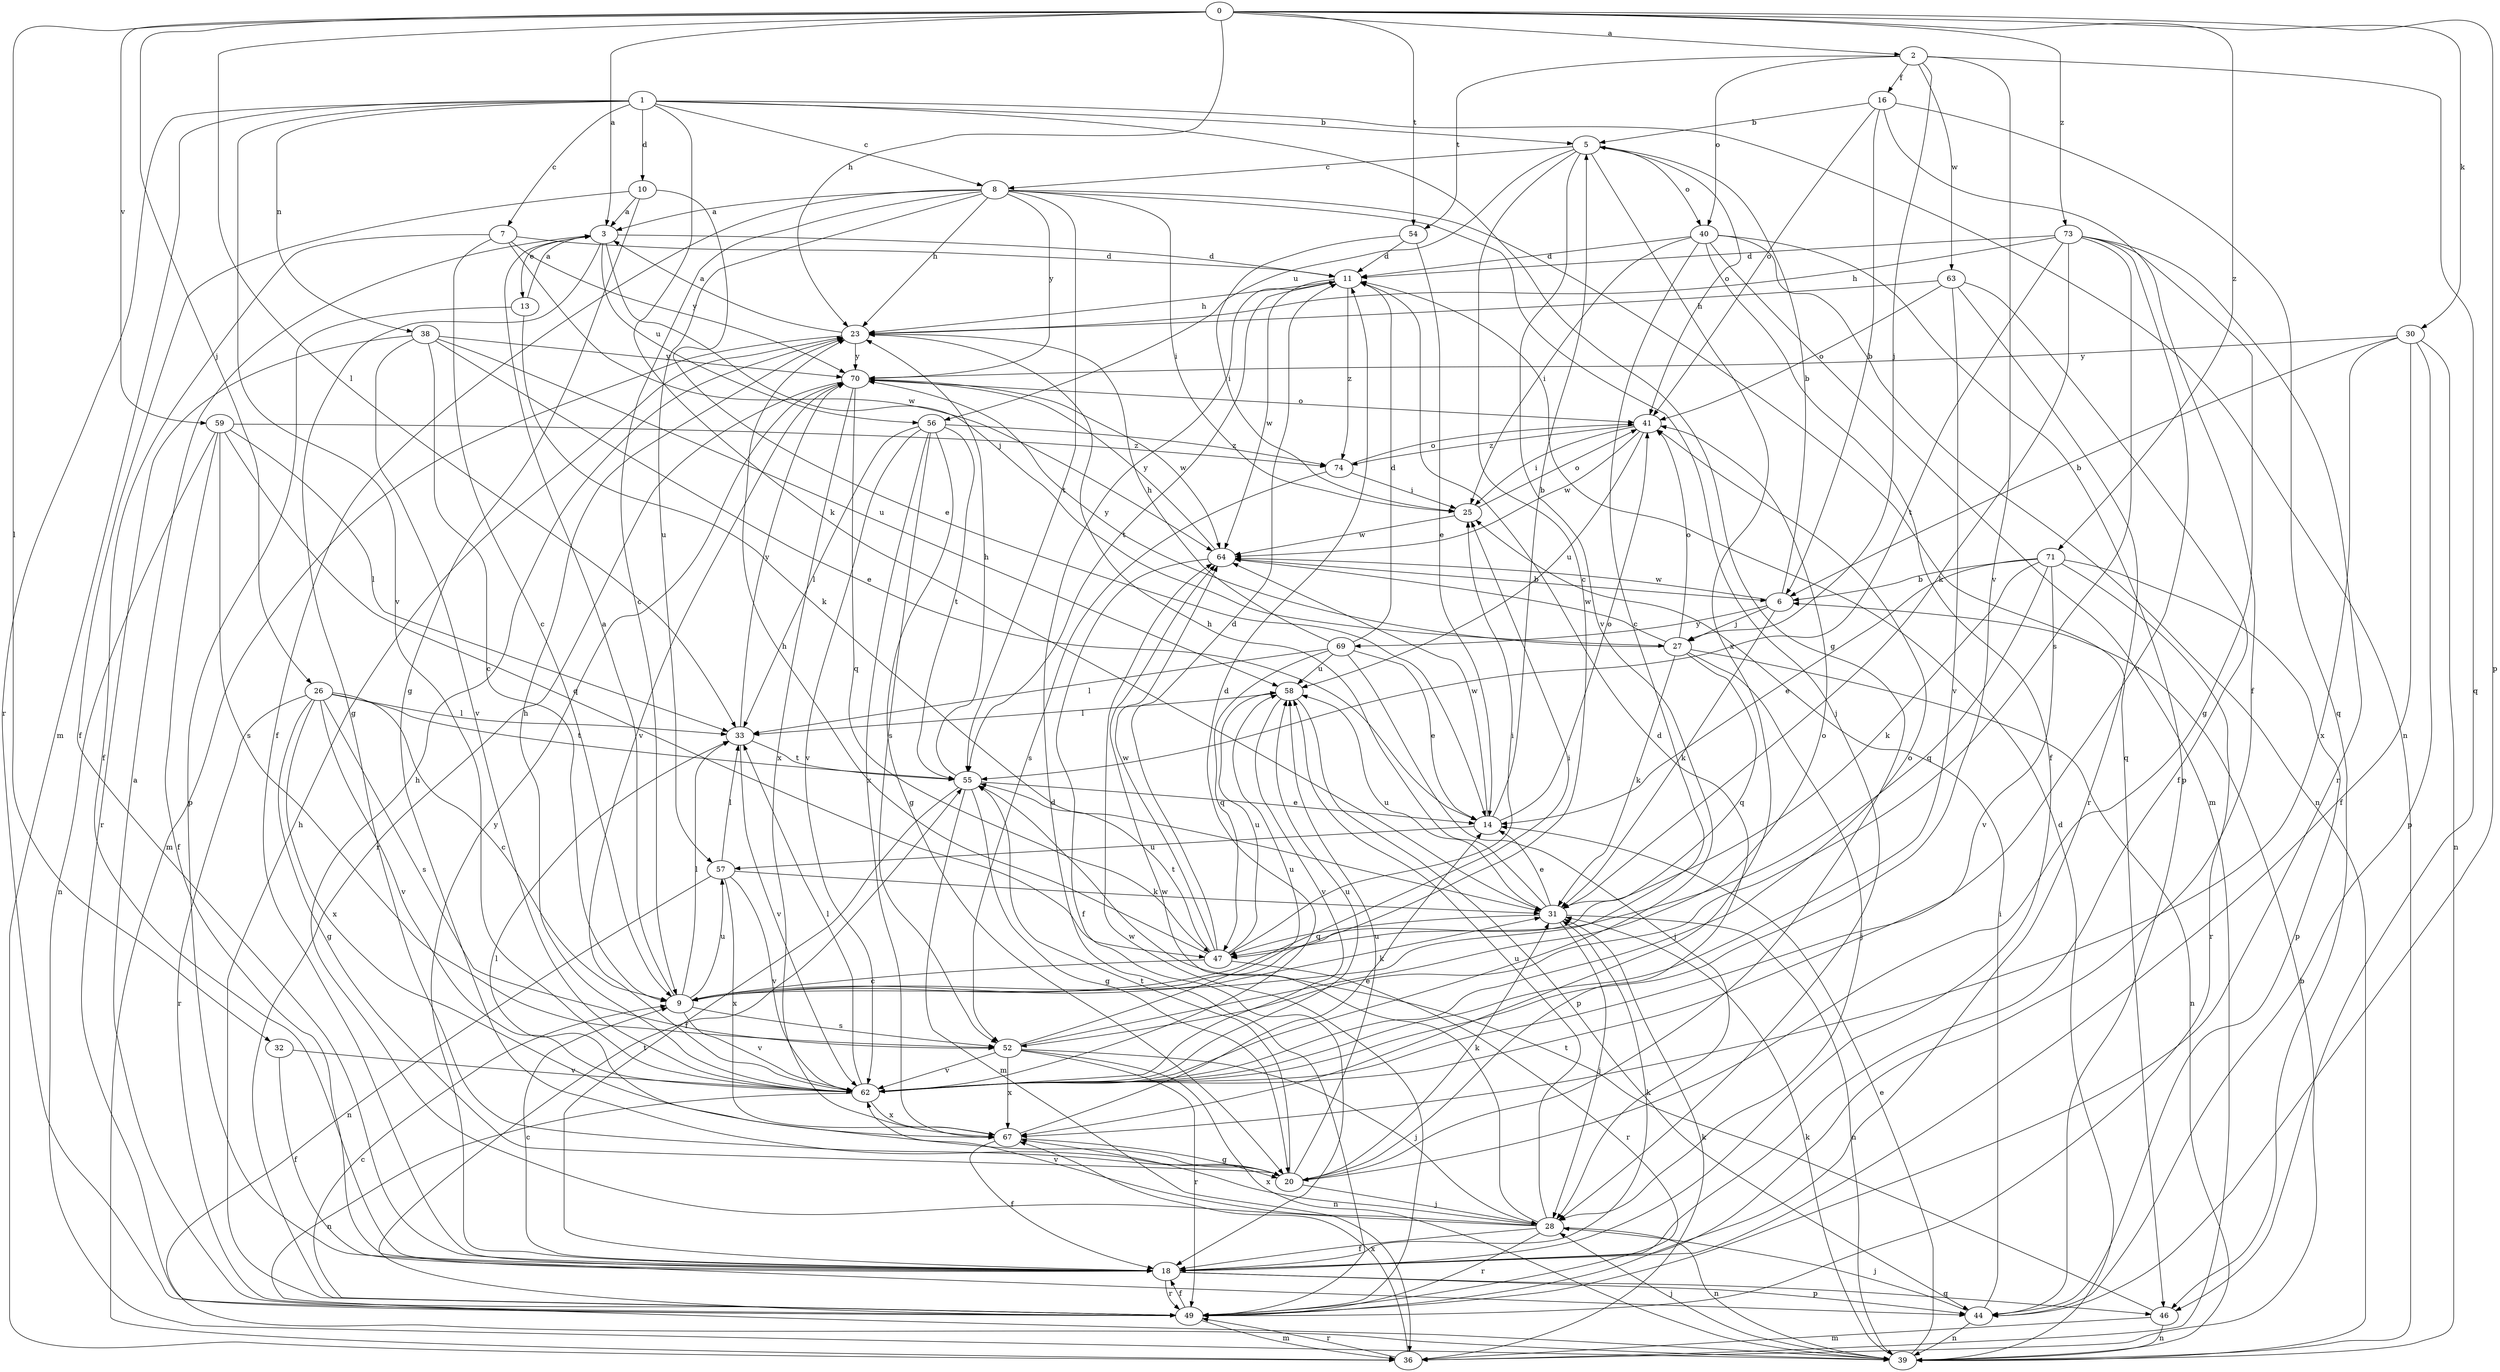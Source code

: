 strict digraph  {
0;
1;
2;
3;
5;
6;
7;
8;
9;
10;
11;
13;
14;
16;
18;
20;
23;
25;
26;
27;
28;
30;
31;
32;
33;
36;
38;
39;
40;
41;
44;
46;
47;
49;
52;
54;
55;
56;
57;
58;
59;
62;
63;
64;
67;
69;
70;
71;
73;
74;
0 -> 2  [label=a];
0 -> 3  [label=a];
0 -> 23  [label=h];
0 -> 26  [label=j];
0 -> 30  [label=k];
0 -> 32  [label=l];
0 -> 33  [label=l];
0 -> 44  [label=p];
0 -> 54  [label=t];
0 -> 59  [label=v];
0 -> 71  [label=z];
0 -> 73  [label=z];
1 -> 5  [label=b];
1 -> 7  [label=c];
1 -> 8  [label=c];
1 -> 10  [label=d];
1 -> 20  [label=g];
1 -> 31  [label=k];
1 -> 36  [label=m];
1 -> 38  [label=n];
1 -> 39  [label=n];
1 -> 49  [label=r];
1 -> 62  [label=v];
2 -> 16  [label=f];
2 -> 27  [label=j];
2 -> 40  [label=o];
2 -> 46  [label=q];
2 -> 54  [label=t];
2 -> 62  [label=v];
2 -> 63  [label=w];
3 -> 11  [label=d];
3 -> 13  [label=e];
3 -> 20  [label=g];
3 -> 27  [label=j];
3 -> 56  [label=u];
5 -> 8  [label=c];
5 -> 9  [label=c];
5 -> 40  [label=o];
5 -> 41  [label=o];
5 -> 56  [label=u];
5 -> 62  [label=v];
5 -> 67  [label=x];
6 -> 5  [label=b];
6 -> 27  [label=j];
6 -> 31  [label=k];
6 -> 64  [label=w];
6 -> 69  [label=y];
7 -> 9  [label=c];
7 -> 11  [label=d];
7 -> 18  [label=f];
7 -> 64  [label=w];
7 -> 70  [label=y];
8 -> 3  [label=a];
8 -> 9  [label=c];
8 -> 18  [label=f];
8 -> 23  [label=h];
8 -> 25  [label=i];
8 -> 28  [label=j];
8 -> 46  [label=q];
8 -> 55  [label=t];
8 -> 57  [label=u];
8 -> 70  [label=y];
9 -> 3  [label=a];
9 -> 25  [label=i];
9 -> 31  [label=k];
9 -> 33  [label=l];
9 -> 52  [label=s];
9 -> 57  [label=u];
9 -> 62  [label=v];
10 -> 3  [label=a];
10 -> 14  [label=e];
10 -> 18  [label=f];
10 -> 20  [label=g];
11 -> 23  [label=h];
11 -> 55  [label=t];
11 -> 64  [label=w];
11 -> 74  [label=z];
13 -> 3  [label=a];
13 -> 31  [label=k];
13 -> 44  [label=p];
14 -> 5  [label=b];
14 -> 41  [label=o];
14 -> 57  [label=u];
14 -> 64  [label=w];
16 -> 5  [label=b];
16 -> 6  [label=b];
16 -> 18  [label=f];
16 -> 41  [label=o];
16 -> 46  [label=q];
18 -> 9  [label=c];
18 -> 31  [label=k];
18 -> 44  [label=p];
18 -> 46  [label=q];
18 -> 49  [label=r];
18 -> 70  [label=y];
20 -> 11  [label=d];
20 -> 28  [label=j];
20 -> 31  [label=k];
20 -> 33  [label=l];
20 -> 55  [label=t];
20 -> 58  [label=u];
23 -> 3  [label=a];
23 -> 36  [label=m];
23 -> 70  [label=y];
25 -> 41  [label=o];
25 -> 64  [label=w];
26 -> 9  [label=c];
26 -> 20  [label=g];
26 -> 33  [label=l];
26 -> 49  [label=r];
26 -> 52  [label=s];
26 -> 55  [label=t];
26 -> 62  [label=v];
26 -> 67  [label=x];
27 -> 28  [label=j];
27 -> 31  [label=k];
27 -> 39  [label=n];
27 -> 41  [label=o];
27 -> 47  [label=q];
27 -> 64  [label=w];
27 -> 70  [label=y];
28 -> 18  [label=f];
28 -> 23  [label=h];
28 -> 39  [label=n];
28 -> 49  [label=r];
28 -> 58  [label=u];
28 -> 62  [label=v];
28 -> 64  [label=w];
28 -> 67  [label=x];
30 -> 6  [label=b];
30 -> 18  [label=f];
30 -> 39  [label=n];
30 -> 44  [label=p];
30 -> 67  [label=x];
30 -> 70  [label=y];
31 -> 14  [label=e];
31 -> 23  [label=h];
31 -> 28  [label=j];
31 -> 39  [label=n];
31 -> 47  [label=q];
31 -> 58  [label=u];
32 -> 18  [label=f];
32 -> 62  [label=v];
33 -> 55  [label=t];
33 -> 62  [label=v];
33 -> 70  [label=y];
36 -> 6  [label=b];
36 -> 31  [label=k];
36 -> 49  [label=r];
36 -> 67  [label=x];
38 -> 9  [label=c];
38 -> 14  [label=e];
38 -> 49  [label=r];
38 -> 58  [label=u];
38 -> 62  [label=v];
38 -> 70  [label=y];
39 -> 11  [label=d];
39 -> 14  [label=e];
39 -> 28  [label=j];
39 -> 31  [label=k];
40 -> 9  [label=c];
40 -> 11  [label=d];
40 -> 18  [label=f];
40 -> 25  [label=i];
40 -> 36  [label=m];
40 -> 39  [label=n];
40 -> 44  [label=p];
41 -> 25  [label=i];
41 -> 58  [label=u];
41 -> 64  [label=w];
41 -> 74  [label=z];
44 -> 25  [label=i];
44 -> 28  [label=j];
44 -> 39  [label=n];
46 -> 36  [label=m];
46 -> 39  [label=n];
46 -> 55  [label=t];
47 -> 9  [label=c];
47 -> 11  [label=d];
47 -> 23  [label=h];
47 -> 25  [label=i];
47 -> 49  [label=r];
47 -> 55  [label=t];
47 -> 58  [label=u];
47 -> 64  [label=w];
49 -> 3  [label=a];
49 -> 9  [label=c];
49 -> 11  [label=d];
49 -> 18  [label=f];
49 -> 23  [label=h];
49 -> 36  [label=m];
49 -> 55  [label=t];
49 -> 64  [label=w];
52 -> 28  [label=j];
52 -> 39  [label=n];
52 -> 41  [label=o];
52 -> 49  [label=r];
52 -> 58  [label=u];
52 -> 62  [label=v];
52 -> 67  [label=x];
54 -> 11  [label=d];
54 -> 14  [label=e];
54 -> 25  [label=i];
55 -> 14  [label=e];
55 -> 18  [label=f];
55 -> 20  [label=g];
55 -> 23  [label=h];
55 -> 36  [label=m];
56 -> 20  [label=g];
56 -> 33  [label=l];
56 -> 52  [label=s];
56 -> 55  [label=t];
56 -> 62  [label=v];
56 -> 67  [label=x];
56 -> 74  [label=z];
57 -> 31  [label=k];
57 -> 33  [label=l];
57 -> 39  [label=n];
57 -> 62  [label=v];
57 -> 67  [label=x];
58 -> 33  [label=l];
58 -> 44  [label=p];
58 -> 62  [label=v];
59 -> 18  [label=f];
59 -> 33  [label=l];
59 -> 39  [label=n];
59 -> 47  [label=q];
59 -> 52  [label=s];
59 -> 74  [label=z];
62 -> 11  [label=d];
62 -> 23  [label=h];
62 -> 33  [label=l];
62 -> 39  [label=n];
62 -> 41  [label=o];
62 -> 58  [label=u];
62 -> 67  [label=x];
63 -> 18  [label=f];
63 -> 23  [label=h];
63 -> 41  [label=o];
63 -> 49  [label=r];
63 -> 62  [label=v];
64 -> 6  [label=b];
64 -> 18  [label=f];
64 -> 70  [label=y];
67 -> 14  [label=e];
67 -> 18  [label=f];
67 -> 20  [label=g];
69 -> 11  [label=d];
69 -> 14  [label=e];
69 -> 23  [label=h];
69 -> 28  [label=j];
69 -> 33  [label=l];
69 -> 47  [label=q];
69 -> 58  [label=u];
70 -> 41  [label=o];
70 -> 47  [label=q];
70 -> 49  [label=r];
70 -> 62  [label=v];
70 -> 64  [label=w];
70 -> 67  [label=x];
71 -> 6  [label=b];
71 -> 14  [label=e];
71 -> 31  [label=k];
71 -> 44  [label=p];
71 -> 47  [label=q];
71 -> 49  [label=r];
71 -> 62  [label=v];
73 -> 11  [label=d];
73 -> 20  [label=g];
73 -> 23  [label=h];
73 -> 31  [label=k];
73 -> 49  [label=r];
73 -> 52  [label=s];
73 -> 55  [label=t];
73 -> 62  [label=v];
74 -> 25  [label=i];
74 -> 41  [label=o];
74 -> 52  [label=s];
}
